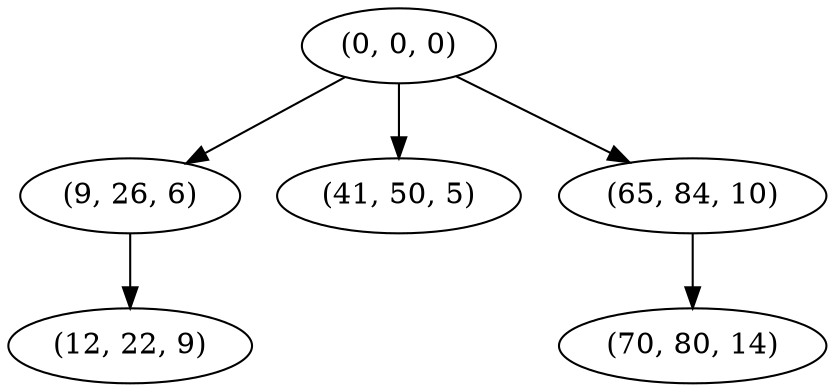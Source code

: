 digraph tree {
    "(0, 0, 0)";
    "(9, 26, 6)";
    "(12, 22, 9)";
    "(41, 50, 5)";
    "(65, 84, 10)";
    "(70, 80, 14)";
    "(0, 0, 0)" -> "(9, 26, 6)";
    "(0, 0, 0)" -> "(41, 50, 5)";
    "(0, 0, 0)" -> "(65, 84, 10)";
    "(9, 26, 6)" -> "(12, 22, 9)";
    "(65, 84, 10)" -> "(70, 80, 14)";
}
